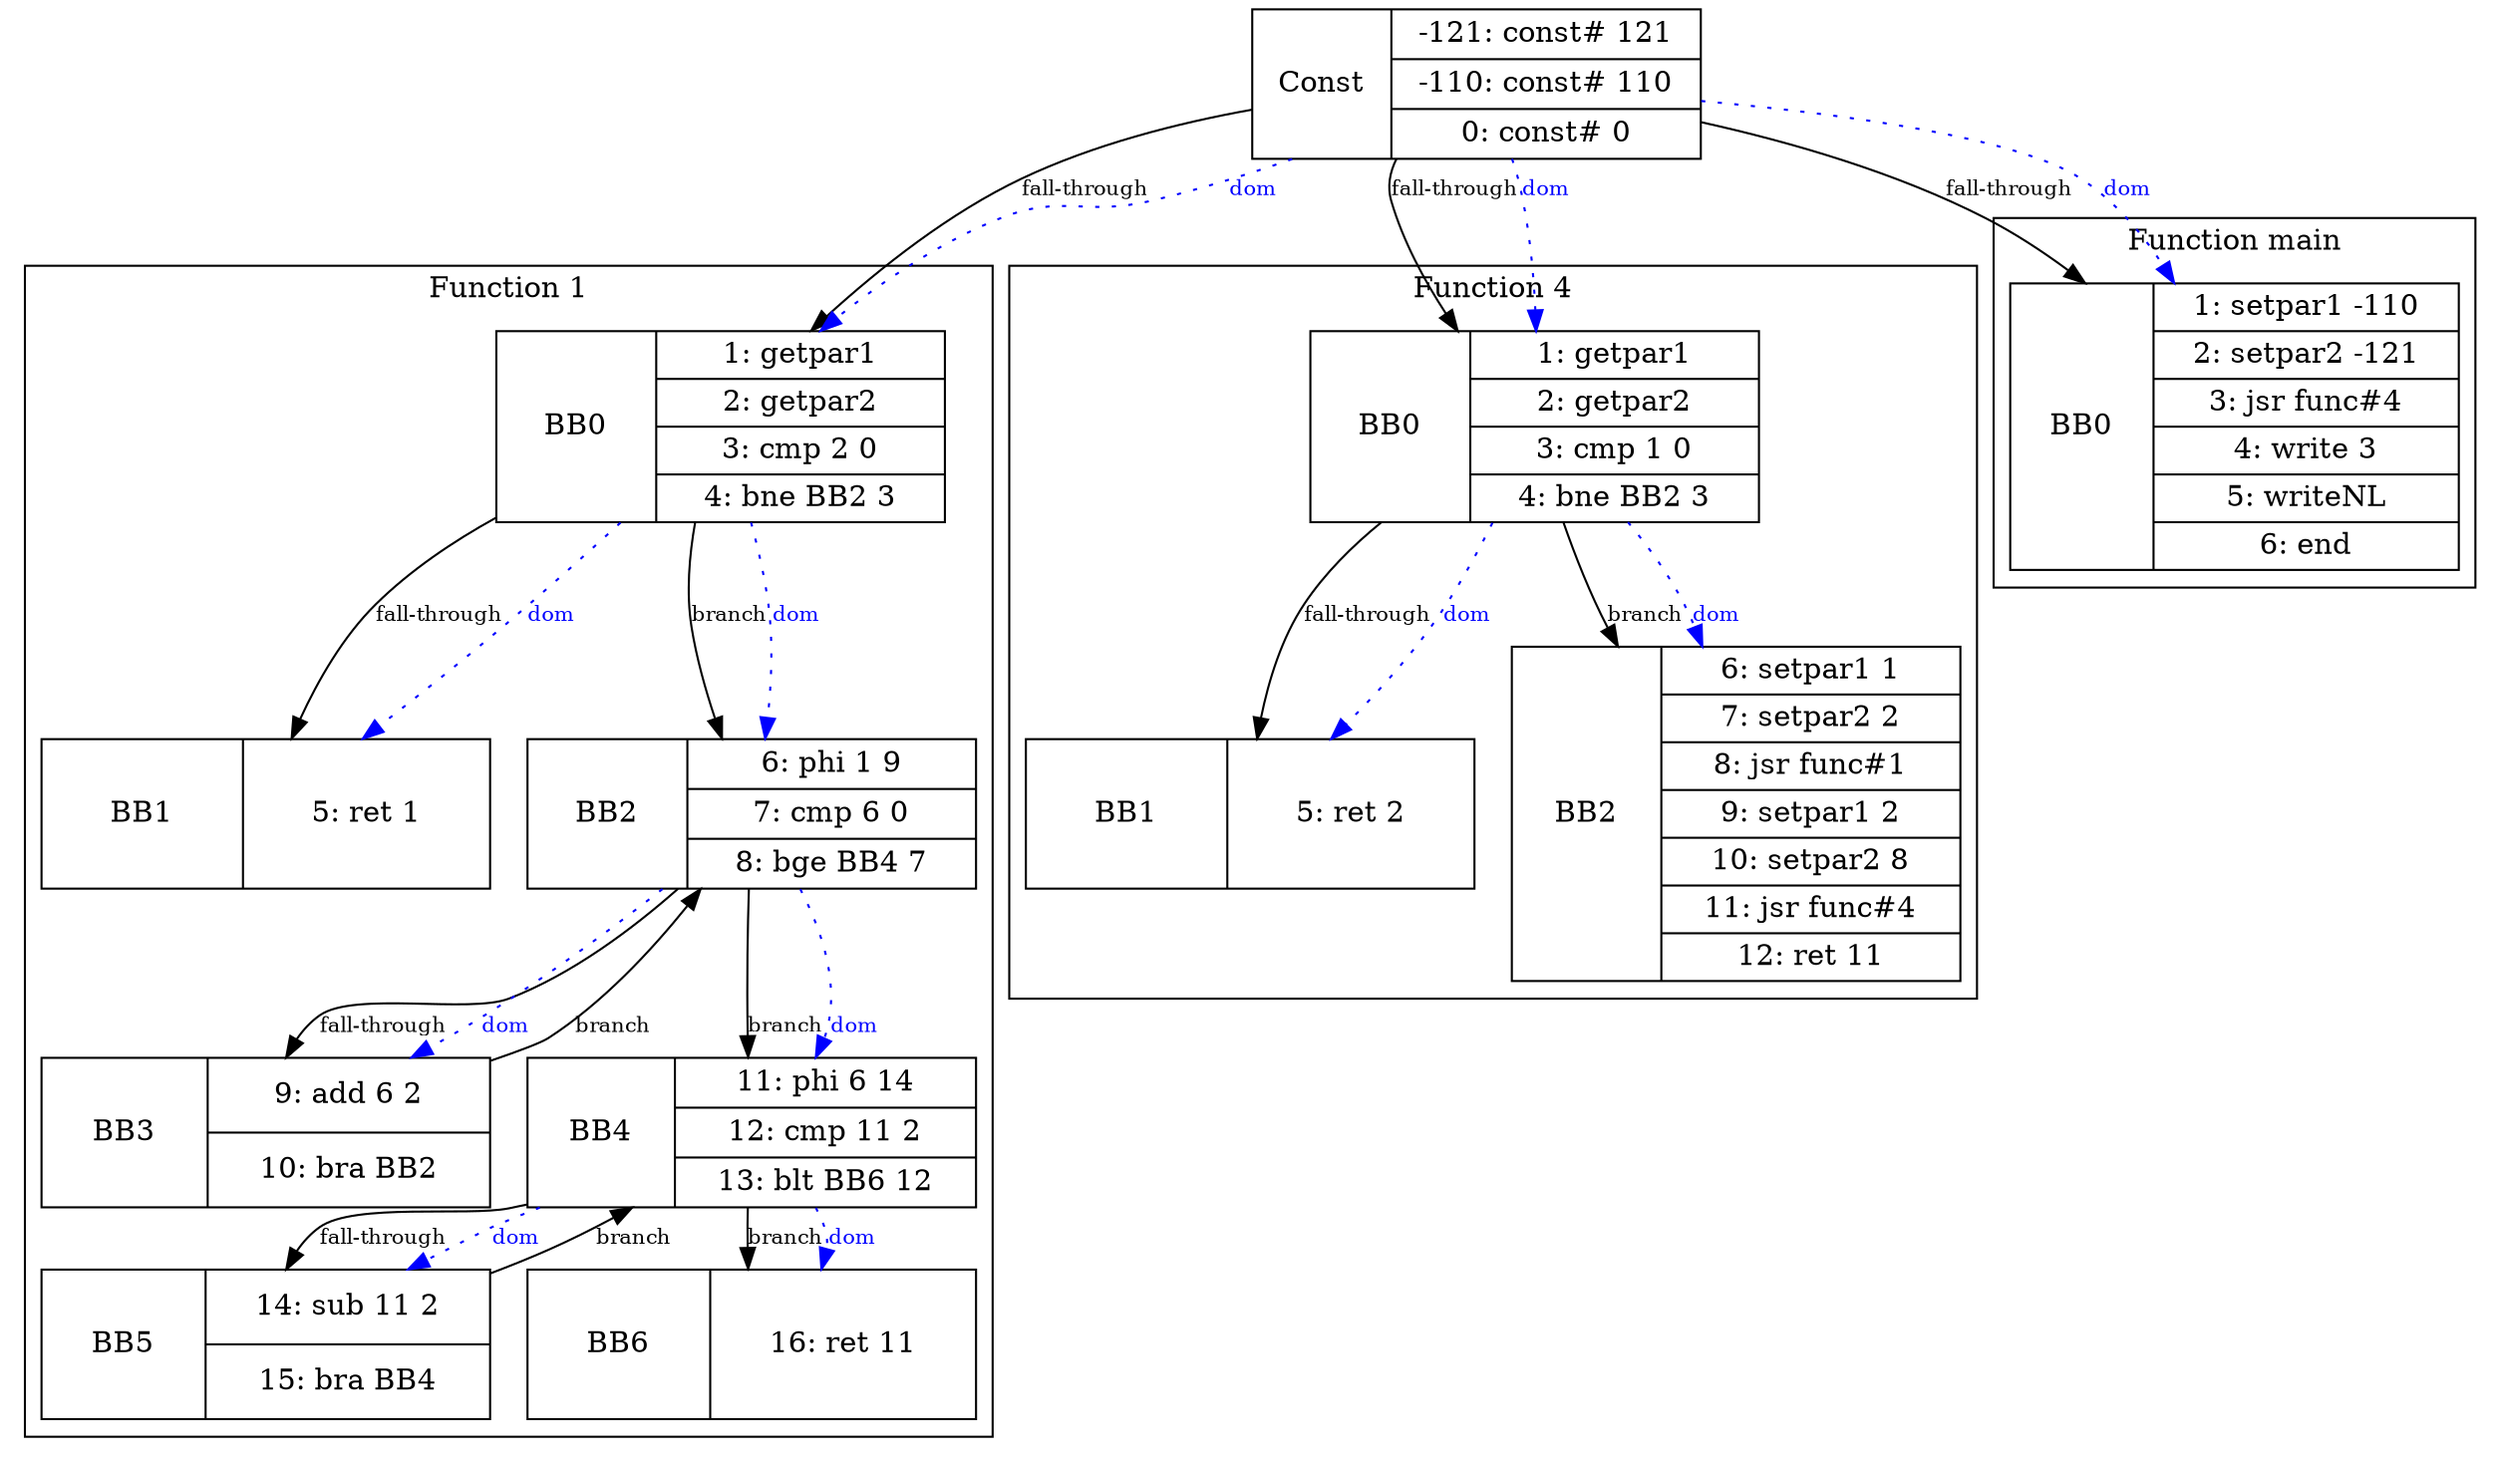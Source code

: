 digraph ir {
subgraph cluster_1 {
	node [shape=record];
	label="Function 1";
	rankdir=TB;
	ranksep=1.0;
	nodesep=0.5;

	BB0_1 [width=3.0, height=1.0, label="BB0 | {1: getpar1 | 2: getpar2 | 3: cmp 2 0 | 4: bne BB2 3}"];
	BB0_1 -> BB1_1 [label="fall-through", fontsize=10];
	BB0_1 -> BB2_1 [label="branch", fontsize=10];
	BB1_1 [width=3.0, height=1.0, label="BB1 | {5: ret 1}"];
	BB0_1 -> BB1_1 [style=dotted, color=blue, fontsize=10, label="dom", fontcolor=blue];
	BB2_1 [width=3.0, height=1.0, label="BB2 | {6: phi 1 9 | 7: cmp 6 0 | 8: bge BB4 7}"];
	BB2_1 -> BB3_1 [label="fall-through", fontsize=10];
	BB2_1 -> BB4_1 [label="branch", fontsize=10];
	BB0_1 -> BB2_1 [style=dotted, color=blue, fontsize=10, label="dom", fontcolor=blue];
	BB3_1 [width=3.0, height=1.0, label="BB3 | {9: add 6 2 | 10: bra BB2}"];
	BB3_1 -> BB2_1 [label="branch", fontsize=10];
	BB2_1 -> BB3_1 [style=dotted, color=blue, fontsize=10, label="dom", fontcolor=blue];
	BB4_1 [width=3.0, height=1.0, label="BB4 | {11: phi 6 14 | 12: cmp 11 2 | 13: blt BB6 12}"];
	BB4_1 -> BB5_1 [label="fall-through", fontsize=10];
	BB4_1 -> BB6_1 [label="branch", fontsize=10];
	BB2_1 -> BB4_1 [style=dotted, color=blue, fontsize=10, label="dom", fontcolor=blue];
	BB5_1 [width=3.0, height=1.0, label="BB5 | {14: sub 11 2 | 15: bra BB4}"];
	BB5_1 -> BB4_1 [label="branch", fontsize=10];
	BB4_1 -> BB5_1 [style=dotted, color=blue, fontsize=10, label="dom", fontcolor=blue];
	BB6_1 [width=3.0, height=1.0, label="BB6 | {16: ret 11}"];
	BB4_1 -> BB6_1 [style=dotted, color=blue, fontsize=10, label="dom", fontcolor=blue];
}
subgraph cluster_4 {
	node [shape=record];
	label="Function 4";
	rankdir=TB;
	ranksep=1.0;
	nodesep=0.5;

	BB0_4 [width=3.0, height=1.0, label="BB0 | {1: getpar1 | 2: getpar2 | 3: cmp 1 0 | 4: bne BB2 3}"];
	BB0_4 -> BB1_4 [label="fall-through", fontsize=10];
	BB0_4 -> BB2_4 [label="branch", fontsize=10];
	BB1_4 [width=3.0, height=1.0, label="BB1 | {5: ret 2}"];
	BB0_4 -> BB1_4 [style=dotted, color=blue, fontsize=10, label="dom", fontcolor=blue];
	BB2_4 [width=3.0, height=1.0, label="BB2 | {6: setpar1 1 | 7: setpar2 2 | 8: jsr func#1 | 9: setpar1 2 | 10: setpar2 8 | 11: jsr func#4 | 12: ret 11}"];
	BB0_4 -> BB2_4 [style=dotted, color=blue, fontsize=10, label="dom", fontcolor=blue];
}
subgraph cluster_main {
	node [shape=record];
	label="Function main";
	rankdir=TB;
	ranksep=1.0;
	nodesep=0.5;

	BB0_main [width=3.0, height=1.0, label="BB0 | {1: setpar1 -110 | 2: setpar2 -121 | 3: jsr func#4 | 4: write 3 | 5: writeNL | 6: end}"];
}
subgraph const_block {
	const_block [shape=record, width=3.0, height=1.0, label="Const | {-121: const# 121 | -110: const# 110 | 0: const# 0}"];
	const_block -> BB0_1 [label="fall-through", fontsize=10];
	const_block -> BB0_1 [label="dom", color=blue, style=dotted, fontsize=10, fontcolor=blue];
	const_block -> BB0_4 [label="fall-through", fontsize=10];
	const_block -> BB0_4 [label="dom", color=blue, style=dotted, fontsize=10, fontcolor=blue];
	const_block -> BB0_main [label="fall-through", fontsize=10];
	const_block -> BB0_main [label="dom", color=blue, style=dotted, fontsize=10, fontcolor=blue];
}
}
